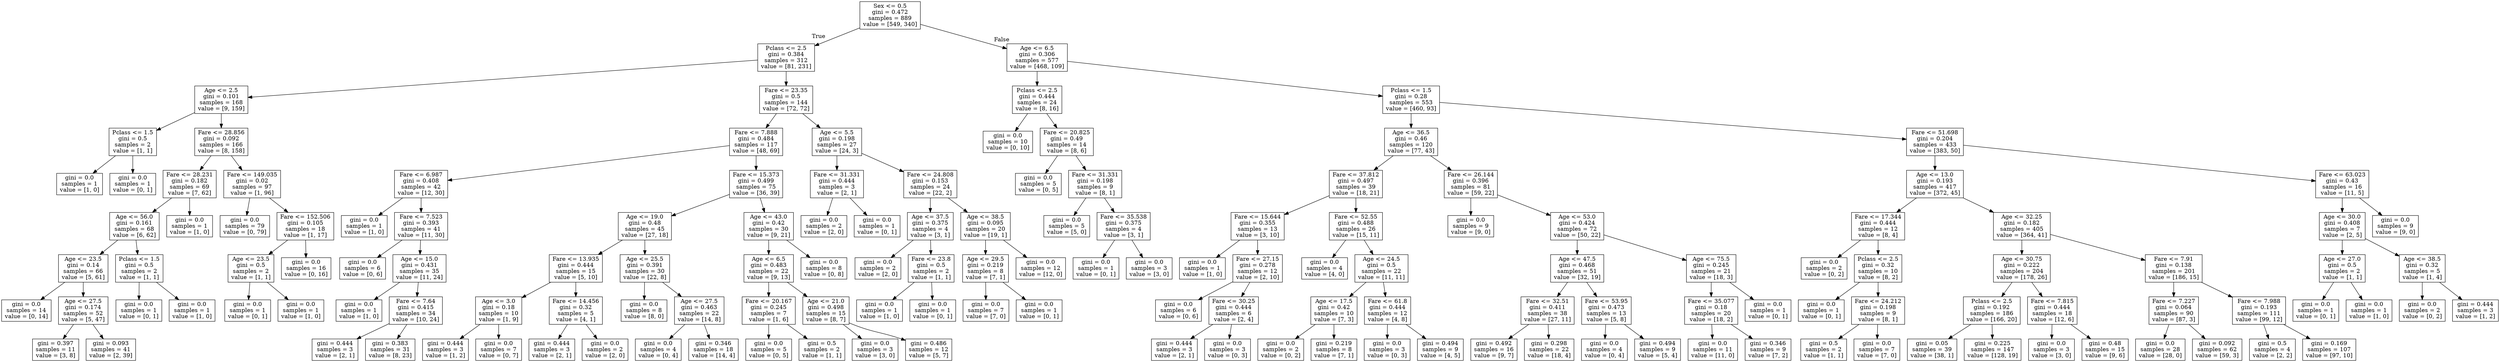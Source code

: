 digraph Tree {
node [shape=box] ;
0 [label="Sex <= 0.5\ngini = 0.472\nsamples = 889\nvalue = [549, 340]"] ;
1 [label="Pclass <= 2.5\ngini = 0.384\nsamples = 312\nvalue = [81, 231]"] ;
0 -> 1 [labeldistance=2.5, labelangle=45, headlabel="True"] ;
2 [label="Age <= 2.5\ngini = 0.101\nsamples = 168\nvalue = [9, 159]"] ;
1 -> 2 ;
3 [label="Pclass <= 1.5\ngini = 0.5\nsamples = 2\nvalue = [1, 1]"] ;
2 -> 3 ;
4 [label="gini = 0.0\nsamples = 1\nvalue = [1, 0]"] ;
3 -> 4 ;
5 [label="gini = 0.0\nsamples = 1\nvalue = [0, 1]"] ;
3 -> 5 ;
6 [label="Fare <= 28.856\ngini = 0.092\nsamples = 166\nvalue = [8, 158]"] ;
2 -> 6 ;
7 [label="Fare <= 28.231\ngini = 0.182\nsamples = 69\nvalue = [7, 62]"] ;
6 -> 7 ;
8 [label="Age <= 56.0\ngini = 0.161\nsamples = 68\nvalue = [6, 62]"] ;
7 -> 8 ;
9 [label="Age <= 23.5\ngini = 0.14\nsamples = 66\nvalue = [5, 61]"] ;
8 -> 9 ;
10 [label="gini = 0.0\nsamples = 14\nvalue = [0, 14]"] ;
9 -> 10 ;
11 [label="Age <= 27.5\ngini = 0.174\nsamples = 52\nvalue = [5, 47]"] ;
9 -> 11 ;
12 [label="gini = 0.397\nsamples = 11\nvalue = [3, 8]"] ;
11 -> 12 ;
13 [label="gini = 0.093\nsamples = 41\nvalue = [2, 39]"] ;
11 -> 13 ;
14 [label="Pclass <= 1.5\ngini = 0.5\nsamples = 2\nvalue = [1, 1]"] ;
8 -> 14 ;
15 [label="gini = 0.0\nsamples = 1\nvalue = [0, 1]"] ;
14 -> 15 ;
16 [label="gini = 0.0\nsamples = 1\nvalue = [1, 0]"] ;
14 -> 16 ;
17 [label="gini = 0.0\nsamples = 1\nvalue = [1, 0]"] ;
7 -> 17 ;
18 [label="Fare <= 149.035\ngini = 0.02\nsamples = 97\nvalue = [1, 96]"] ;
6 -> 18 ;
19 [label="gini = 0.0\nsamples = 79\nvalue = [0, 79]"] ;
18 -> 19 ;
20 [label="Fare <= 152.506\ngini = 0.105\nsamples = 18\nvalue = [1, 17]"] ;
18 -> 20 ;
21 [label="Age <= 23.5\ngini = 0.5\nsamples = 2\nvalue = [1, 1]"] ;
20 -> 21 ;
22 [label="gini = 0.0\nsamples = 1\nvalue = [0, 1]"] ;
21 -> 22 ;
23 [label="gini = 0.0\nsamples = 1\nvalue = [1, 0]"] ;
21 -> 23 ;
24 [label="gini = 0.0\nsamples = 16\nvalue = [0, 16]"] ;
20 -> 24 ;
25 [label="Fare <= 23.35\ngini = 0.5\nsamples = 144\nvalue = [72, 72]"] ;
1 -> 25 ;
26 [label="Fare <= 7.888\ngini = 0.484\nsamples = 117\nvalue = [48, 69]"] ;
25 -> 26 ;
27 [label="Fare <= 6.987\ngini = 0.408\nsamples = 42\nvalue = [12, 30]"] ;
26 -> 27 ;
28 [label="gini = 0.0\nsamples = 1\nvalue = [1, 0]"] ;
27 -> 28 ;
29 [label="Fare <= 7.523\ngini = 0.393\nsamples = 41\nvalue = [11, 30]"] ;
27 -> 29 ;
30 [label="gini = 0.0\nsamples = 6\nvalue = [0, 6]"] ;
29 -> 30 ;
31 [label="Age <= 15.0\ngini = 0.431\nsamples = 35\nvalue = [11, 24]"] ;
29 -> 31 ;
32 [label="gini = 0.0\nsamples = 1\nvalue = [1, 0]"] ;
31 -> 32 ;
33 [label="Fare <= 7.64\ngini = 0.415\nsamples = 34\nvalue = [10, 24]"] ;
31 -> 33 ;
34 [label="gini = 0.444\nsamples = 3\nvalue = [2, 1]"] ;
33 -> 34 ;
35 [label="gini = 0.383\nsamples = 31\nvalue = [8, 23]"] ;
33 -> 35 ;
36 [label="Fare <= 15.373\ngini = 0.499\nsamples = 75\nvalue = [36, 39]"] ;
26 -> 36 ;
37 [label="Age <= 19.0\ngini = 0.48\nsamples = 45\nvalue = [27, 18]"] ;
36 -> 37 ;
38 [label="Fare <= 13.935\ngini = 0.444\nsamples = 15\nvalue = [5, 10]"] ;
37 -> 38 ;
39 [label="Age <= 3.0\ngini = 0.18\nsamples = 10\nvalue = [1, 9]"] ;
38 -> 39 ;
40 [label="gini = 0.444\nsamples = 3\nvalue = [1, 2]"] ;
39 -> 40 ;
41 [label="gini = 0.0\nsamples = 7\nvalue = [0, 7]"] ;
39 -> 41 ;
42 [label="Fare <= 14.456\ngini = 0.32\nsamples = 5\nvalue = [4, 1]"] ;
38 -> 42 ;
43 [label="gini = 0.444\nsamples = 3\nvalue = [2, 1]"] ;
42 -> 43 ;
44 [label="gini = 0.0\nsamples = 2\nvalue = [2, 0]"] ;
42 -> 44 ;
45 [label="Age <= 25.5\ngini = 0.391\nsamples = 30\nvalue = [22, 8]"] ;
37 -> 45 ;
46 [label="gini = 0.0\nsamples = 8\nvalue = [8, 0]"] ;
45 -> 46 ;
47 [label="Age <= 27.5\ngini = 0.463\nsamples = 22\nvalue = [14, 8]"] ;
45 -> 47 ;
48 [label="gini = 0.0\nsamples = 4\nvalue = [0, 4]"] ;
47 -> 48 ;
49 [label="gini = 0.346\nsamples = 18\nvalue = [14, 4]"] ;
47 -> 49 ;
50 [label="Age <= 43.0\ngini = 0.42\nsamples = 30\nvalue = [9, 21]"] ;
36 -> 50 ;
51 [label="Age <= 6.5\ngini = 0.483\nsamples = 22\nvalue = [9, 13]"] ;
50 -> 51 ;
52 [label="Fare <= 20.167\ngini = 0.245\nsamples = 7\nvalue = [1, 6]"] ;
51 -> 52 ;
53 [label="gini = 0.0\nsamples = 5\nvalue = [0, 5]"] ;
52 -> 53 ;
54 [label="gini = 0.5\nsamples = 2\nvalue = [1, 1]"] ;
52 -> 54 ;
55 [label="Age <= 21.0\ngini = 0.498\nsamples = 15\nvalue = [8, 7]"] ;
51 -> 55 ;
56 [label="gini = 0.0\nsamples = 3\nvalue = [3, 0]"] ;
55 -> 56 ;
57 [label="gini = 0.486\nsamples = 12\nvalue = [5, 7]"] ;
55 -> 57 ;
58 [label="gini = 0.0\nsamples = 8\nvalue = [0, 8]"] ;
50 -> 58 ;
59 [label="Age <= 5.5\ngini = 0.198\nsamples = 27\nvalue = [24, 3]"] ;
25 -> 59 ;
60 [label="Fare <= 31.331\ngini = 0.444\nsamples = 3\nvalue = [2, 1]"] ;
59 -> 60 ;
61 [label="gini = 0.0\nsamples = 2\nvalue = [2, 0]"] ;
60 -> 61 ;
62 [label="gini = 0.0\nsamples = 1\nvalue = [0, 1]"] ;
60 -> 62 ;
63 [label="Fare <= 24.808\ngini = 0.153\nsamples = 24\nvalue = [22, 2]"] ;
59 -> 63 ;
64 [label="Age <= 37.5\ngini = 0.375\nsamples = 4\nvalue = [3, 1]"] ;
63 -> 64 ;
65 [label="gini = 0.0\nsamples = 2\nvalue = [2, 0]"] ;
64 -> 65 ;
66 [label="Fare <= 23.8\ngini = 0.5\nsamples = 2\nvalue = [1, 1]"] ;
64 -> 66 ;
67 [label="gini = 0.0\nsamples = 1\nvalue = [1, 0]"] ;
66 -> 67 ;
68 [label="gini = 0.0\nsamples = 1\nvalue = [0, 1]"] ;
66 -> 68 ;
69 [label="Age <= 38.5\ngini = 0.095\nsamples = 20\nvalue = [19, 1]"] ;
63 -> 69 ;
70 [label="Age <= 29.5\ngini = 0.219\nsamples = 8\nvalue = [7, 1]"] ;
69 -> 70 ;
71 [label="gini = 0.0\nsamples = 7\nvalue = [7, 0]"] ;
70 -> 71 ;
72 [label="gini = 0.0\nsamples = 1\nvalue = [0, 1]"] ;
70 -> 72 ;
73 [label="gini = 0.0\nsamples = 12\nvalue = [12, 0]"] ;
69 -> 73 ;
74 [label="Age <= 6.5\ngini = 0.306\nsamples = 577\nvalue = [468, 109]"] ;
0 -> 74 [labeldistance=2.5, labelangle=-45, headlabel="False"] ;
75 [label="Pclass <= 2.5\ngini = 0.444\nsamples = 24\nvalue = [8, 16]"] ;
74 -> 75 ;
76 [label="gini = 0.0\nsamples = 10\nvalue = [0, 10]"] ;
75 -> 76 ;
77 [label="Fare <= 20.825\ngini = 0.49\nsamples = 14\nvalue = [8, 6]"] ;
75 -> 77 ;
78 [label="gini = 0.0\nsamples = 5\nvalue = [0, 5]"] ;
77 -> 78 ;
79 [label="Fare <= 31.331\ngini = 0.198\nsamples = 9\nvalue = [8, 1]"] ;
77 -> 79 ;
80 [label="gini = 0.0\nsamples = 5\nvalue = [5, 0]"] ;
79 -> 80 ;
81 [label="Fare <= 35.538\ngini = 0.375\nsamples = 4\nvalue = [3, 1]"] ;
79 -> 81 ;
82 [label="gini = 0.0\nsamples = 1\nvalue = [0, 1]"] ;
81 -> 82 ;
83 [label="gini = 0.0\nsamples = 3\nvalue = [3, 0]"] ;
81 -> 83 ;
84 [label="Pclass <= 1.5\ngini = 0.28\nsamples = 553\nvalue = [460, 93]"] ;
74 -> 84 ;
85 [label="Age <= 36.5\ngini = 0.46\nsamples = 120\nvalue = [77, 43]"] ;
84 -> 85 ;
86 [label="Fare <= 37.812\ngini = 0.497\nsamples = 39\nvalue = [18, 21]"] ;
85 -> 86 ;
87 [label="Fare <= 15.644\ngini = 0.355\nsamples = 13\nvalue = [3, 10]"] ;
86 -> 87 ;
88 [label="gini = 0.0\nsamples = 1\nvalue = [1, 0]"] ;
87 -> 88 ;
89 [label="Fare <= 27.15\ngini = 0.278\nsamples = 12\nvalue = [2, 10]"] ;
87 -> 89 ;
90 [label="gini = 0.0\nsamples = 6\nvalue = [0, 6]"] ;
89 -> 90 ;
91 [label="Fare <= 30.25\ngini = 0.444\nsamples = 6\nvalue = [2, 4]"] ;
89 -> 91 ;
92 [label="gini = 0.444\nsamples = 3\nvalue = [2, 1]"] ;
91 -> 92 ;
93 [label="gini = 0.0\nsamples = 3\nvalue = [0, 3]"] ;
91 -> 93 ;
94 [label="Fare <= 52.55\ngini = 0.488\nsamples = 26\nvalue = [15, 11]"] ;
86 -> 94 ;
95 [label="gini = 0.0\nsamples = 4\nvalue = [4, 0]"] ;
94 -> 95 ;
96 [label="Age <= 24.5\ngini = 0.5\nsamples = 22\nvalue = [11, 11]"] ;
94 -> 96 ;
97 [label="Age <= 17.5\ngini = 0.42\nsamples = 10\nvalue = [7, 3]"] ;
96 -> 97 ;
98 [label="gini = 0.0\nsamples = 2\nvalue = [0, 2]"] ;
97 -> 98 ;
99 [label="gini = 0.219\nsamples = 8\nvalue = [7, 1]"] ;
97 -> 99 ;
100 [label="Fare <= 61.8\ngini = 0.444\nsamples = 12\nvalue = [4, 8]"] ;
96 -> 100 ;
101 [label="gini = 0.0\nsamples = 3\nvalue = [0, 3]"] ;
100 -> 101 ;
102 [label="gini = 0.494\nsamples = 9\nvalue = [4, 5]"] ;
100 -> 102 ;
103 [label="Fare <= 26.144\ngini = 0.396\nsamples = 81\nvalue = [59, 22]"] ;
85 -> 103 ;
104 [label="gini = 0.0\nsamples = 9\nvalue = [9, 0]"] ;
103 -> 104 ;
105 [label="Age <= 53.0\ngini = 0.424\nsamples = 72\nvalue = [50, 22]"] ;
103 -> 105 ;
106 [label="Age <= 47.5\ngini = 0.468\nsamples = 51\nvalue = [32, 19]"] ;
105 -> 106 ;
107 [label="Fare <= 32.51\ngini = 0.411\nsamples = 38\nvalue = [27, 11]"] ;
106 -> 107 ;
108 [label="gini = 0.492\nsamples = 16\nvalue = [9, 7]"] ;
107 -> 108 ;
109 [label="gini = 0.298\nsamples = 22\nvalue = [18, 4]"] ;
107 -> 109 ;
110 [label="Fare <= 53.95\ngini = 0.473\nsamples = 13\nvalue = [5, 8]"] ;
106 -> 110 ;
111 [label="gini = 0.0\nsamples = 4\nvalue = [0, 4]"] ;
110 -> 111 ;
112 [label="gini = 0.494\nsamples = 9\nvalue = [5, 4]"] ;
110 -> 112 ;
113 [label="Age <= 75.5\ngini = 0.245\nsamples = 21\nvalue = [18, 3]"] ;
105 -> 113 ;
114 [label="Fare <= 35.077\ngini = 0.18\nsamples = 20\nvalue = [18, 2]"] ;
113 -> 114 ;
115 [label="gini = 0.0\nsamples = 11\nvalue = [11, 0]"] ;
114 -> 115 ;
116 [label="gini = 0.346\nsamples = 9\nvalue = [7, 2]"] ;
114 -> 116 ;
117 [label="gini = 0.0\nsamples = 1\nvalue = [0, 1]"] ;
113 -> 117 ;
118 [label="Fare <= 51.698\ngini = 0.204\nsamples = 433\nvalue = [383, 50]"] ;
84 -> 118 ;
119 [label="Age <= 13.0\ngini = 0.193\nsamples = 417\nvalue = [372, 45]"] ;
118 -> 119 ;
120 [label="Fare <= 17.344\ngini = 0.444\nsamples = 12\nvalue = [8, 4]"] ;
119 -> 120 ;
121 [label="gini = 0.0\nsamples = 2\nvalue = [0, 2]"] ;
120 -> 121 ;
122 [label="Pclass <= 2.5\ngini = 0.32\nsamples = 10\nvalue = [8, 2]"] ;
120 -> 122 ;
123 [label="gini = 0.0\nsamples = 1\nvalue = [0, 1]"] ;
122 -> 123 ;
124 [label="Fare <= 24.212\ngini = 0.198\nsamples = 9\nvalue = [8, 1]"] ;
122 -> 124 ;
125 [label="gini = 0.5\nsamples = 2\nvalue = [1, 1]"] ;
124 -> 125 ;
126 [label="gini = 0.0\nsamples = 7\nvalue = [7, 0]"] ;
124 -> 126 ;
127 [label="Age <= 32.25\ngini = 0.182\nsamples = 405\nvalue = [364, 41]"] ;
119 -> 127 ;
128 [label="Age <= 30.75\ngini = 0.222\nsamples = 204\nvalue = [178, 26]"] ;
127 -> 128 ;
129 [label="Pclass <= 2.5\ngini = 0.192\nsamples = 186\nvalue = [166, 20]"] ;
128 -> 129 ;
130 [label="gini = 0.05\nsamples = 39\nvalue = [38, 1]"] ;
129 -> 130 ;
131 [label="gini = 0.225\nsamples = 147\nvalue = [128, 19]"] ;
129 -> 131 ;
132 [label="Fare <= 7.815\ngini = 0.444\nsamples = 18\nvalue = [12, 6]"] ;
128 -> 132 ;
133 [label="gini = 0.0\nsamples = 3\nvalue = [3, 0]"] ;
132 -> 133 ;
134 [label="gini = 0.48\nsamples = 15\nvalue = [9, 6]"] ;
132 -> 134 ;
135 [label="Fare <= 7.91\ngini = 0.138\nsamples = 201\nvalue = [186, 15]"] ;
127 -> 135 ;
136 [label="Fare <= 7.227\ngini = 0.064\nsamples = 90\nvalue = [87, 3]"] ;
135 -> 136 ;
137 [label="gini = 0.0\nsamples = 28\nvalue = [28, 0]"] ;
136 -> 137 ;
138 [label="gini = 0.092\nsamples = 62\nvalue = [59, 3]"] ;
136 -> 138 ;
139 [label="Fare <= 7.988\ngini = 0.193\nsamples = 111\nvalue = [99, 12]"] ;
135 -> 139 ;
140 [label="gini = 0.5\nsamples = 4\nvalue = [2, 2]"] ;
139 -> 140 ;
141 [label="gini = 0.169\nsamples = 107\nvalue = [97, 10]"] ;
139 -> 141 ;
142 [label="Fare <= 63.023\ngini = 0.43\nsamples = 16\nvalue = [11, 5]"] ;
118 -> 142 ;
143 [label="Age <= 30.0\ngini = 0.408\nsamples = 7\nvalue = [2, 5]"] ;
142 -> 143 ;
144 [label="Age <= 27.0\ngini = 0.5\nsamples = 2\nvalue = [1, 1]"] ;
143 -> 144 ;
145 [label="gini = 0.0\nsamples = 1\nvalue = [0, 1]"] ;
144 -> 145 ;
146 [label="gini = 0.0\nsamples = 1\nvalue = [1, 0]"] ;
144 -> 146 ;
147 [label="Age <= 38.5\ngini = 0.32\nsamples = 5\nvalue = [1, 4]"] ;
143 -> 147 ;
148 [label="gini = 0.0\nsamples = 2\nvalue = [0, 2]"] ;
147 -> 148 ;
149 [label="gini = 0.444\nsamples = 3\nvalue = [1, 2]"] ;
147 -> 149 ;
150 [label="gini = 0.0\nsamples = 9\nvalue = [9, 0]"] ;
142 -> 150 ;
}